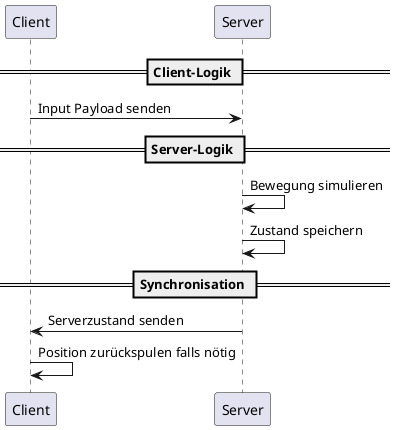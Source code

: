 @startuml
participant Client
participant Server

== Client-Logik ==
Client -> Server: Input Payload senden

== Server-Logik ==
Server -> Server: Bewegung simulieren
Server -> Server: Zustand speichern

== Synchronisation ==
Server -> Client: Serverzustand senden
Client -> Client: Position zurückspulen falls nötig

@enduml
